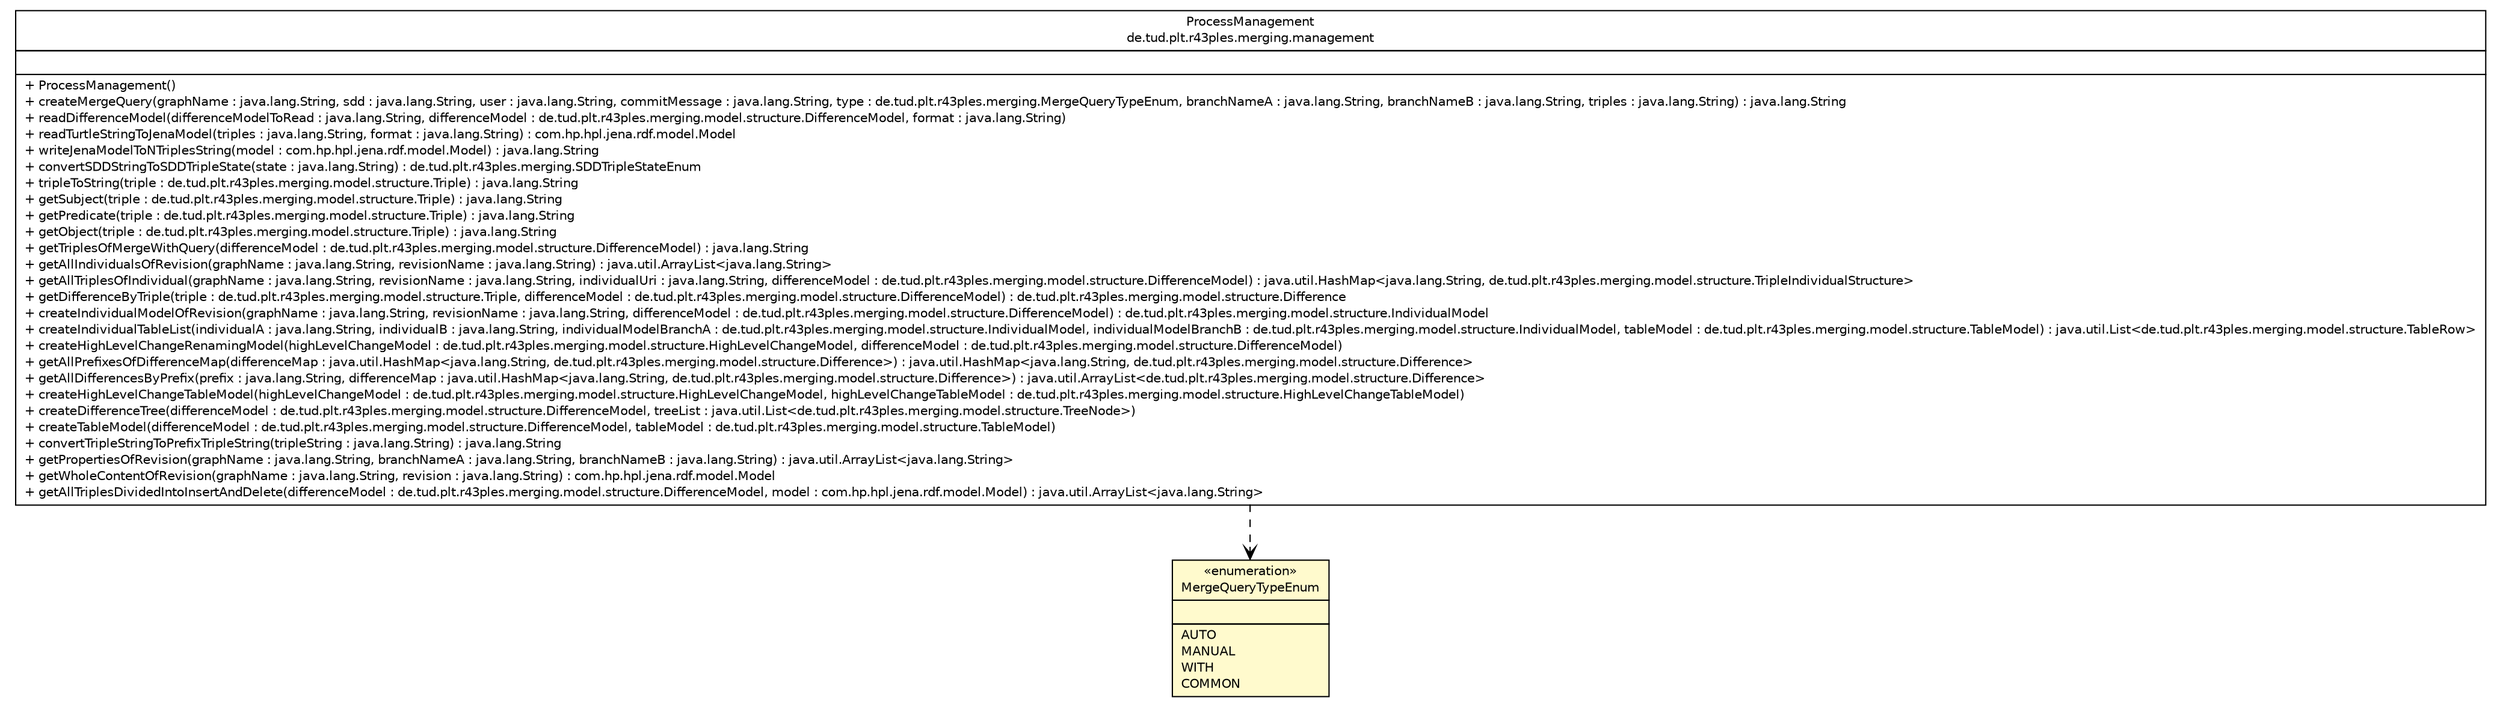 #!/usr/local/bin/dot
#
# Class diagram 
# Generated by UMLGraph version R5_6-24-gf6e263 (http://www.umlgraph.org/)
#

digraph G {
	edge [fontname="Helvetica",fontsize=10,labelfontname="Helvetica",labelfontsize=10];
	node [fontname="Helvetica",fontsize=10,shape=plaintext];
	nodesep=0.25;
	ranksep=0.5;
	// de.tud.plt.r43ples.merging.management.ProcessManagement
	c3307 [label=<<table title="de.tud.plt.r43ples.merging.management.ProcessManagement" border="0" cellborder="1" cellspacing="0" cellpadding="2" port="p" href="./management/ProcessManagement.html">
		<tr><td><table border="0" cellspacing="0" cellpadding="1">
<tr><td align="center" balign="center"> ProcessManagement </td></tr>
<tr><td align="center" balign="center"> de.tud.plt.r43ples.merging.management </td></tr>
		</table></td></tr>
		<tr><td><table border="0" cellspacing="0" cellpadding="1">
<tr><td align="left" balign="left">  </td></tr>
		</table></td></tr>
		<tr><td><table border="0" cellspacing="0" cellpadding="1">
<tr><td align="left" balign="left"> + ProcessManagement() </td></tr>
<tr><td align="left" balign="left"> + createMergeQuery(graphName : java.lang.String, sdd : java.lang.String, user : java.lang.String, commitMessage : java.lang.String, type : de.tud.plt.r43ples.merging.MergeQueryTypeEnum, branchNameA : java.lang.String, branchNameB : java.lang.String, triples : java.lang.String) : java.lang.String </td></tr>
<tr><td align="left" balign="left"> + readDifferenceModel(differenceModelToRead : java.lang.String, differenceModel : de.tud.plt.r43ples.merging.model.structure.DifferenceModel, format : java.lang.String) </td></tr>
<tr><td align="left" balign="left"> + readTurtleStringToJenaModel(triples : java.lang.String, format : java.lang.String) : com.hp.hpl.jena.rdf.model.Model </td></tr>
<tr><td align="left" balign="left"> + writeJenaModelToNTriplesString(model : com.hp.hpl.jena.rdf.model.Model) : java.lang.String </td></tr>
<tr><td align="left" balign="left"> + convertSDDStringToSDDTripleState(state : java.lang.String) : de.tud.plt.r43ples.merging.SDDTripleStateEnum </td></tr>
<tr><td align="left" balign="left"> + tripleToString(triple : de.tud.plt.r43ples.merging.model.structure.Triple) : java.lang.String </td></tr>
<tr><td align="left" balign="left"> + getSubject(triple : de.tud.plt.r43ples.merging.model.structure.Triple) : java.lang.String </td></tr>
<tr><td align="left" balign="left"> + getPredicate(triple : de.tud.plt.r43ples.merging.model.structure.Triple) : java.lang.String </td></tr>
<tr><td align="left" balign="left"> + getObject(triple : de.tud.plt.r43ples.merging.model.structure.Triple) : java.lang.String </td></tr>
<tr><td align="left" balign="left"> + getTriplesOfMergeWithQuery(differenceModel : de.tud.plt.r43ples.merging.model.structure.DifferenceModel) : java.lang.String </td></tr>
<tr><td align="left" balign="left"> + getAllIndividualsOfRevision(graphName : java.lang.String, revisionName : java.lang.String) : java.util.ArrayList&lt;java.lang.String&gt; </td></tr>
<tr><td align="left" balign="left"> + getAllTriplesOfIndividual(graphName : java.lang.String, revisionName : java.lang.String, individualUri : java.lang.String, differenceModel : de.tud.plt.r43ples.merging.model.structure.DifferenceModel) : java.util.HashMap&lt;java.lang.String, de.tud.plt.r43ples.merging.model.structure.TripleIndividualStructure&gt; </td></tr>
<tr><td align="left" balign="left"> + getDifferenceByTriple(triple : de.tud.plt.r43ples.merging.model.structure.Triple, differenceModel : de.tud.plt.r43ples.merging.model.structure.DifferenceModel) : de.tud.plt.r43ples.merging.model.structure.Difference </td></tr>
<tr><td align="left" balign="left"> + createIndividualModelOfRevision(graphName : java.lang.String, revisionName : java.lang.String, differenceModel : de.tud.plt.r43ples.merging.model.structure.DifferenceModel) : de.tud.plt.r43ples.merging.model.structure.IndividualModel </td></tr>
<tr><td align="left" balign="left"> + createIndividualTableList(individualA : java.lang.String, individualB : java.lang.String, individualModelBranchA : de.tud.plt.r43ples.merging.model.structure.IndividualModel, individualModelBranchB : de.tud.plt.r43ples.merging.model.structure.IndividualModel, tableModel : de.tud.plt.r43ples.merging.model.structure.TableModel) : java.util.List&lt;de.tud.plt.r43ples.merging.model.structure.TableRow&gt; </td></tr>
<tr><td align="left" balign="left"> + createHighLevelChangeRenamingModel(highLevelChangeModel : de.tud.plt.r43ples.merging.model.structure.HighLevelChangeModel, differenceModel : de.tud.plt.r43ples.merging.model.structure.DifferenceModel) </td></tr>
<tr><td align="left" balign="left"> + getAllPrefixesOfDifferenceMap(differenceMap : java.util.HashMap&lt;java.lang.String, de.tud.plt.r43ples.merging.model.structure.Difference&gt;) : java.util.HashMap&lt;java.lang.String, de.tud.plt.r43ples.merging.model.structure.Difference&gt; </td></tr>
<tr><td align="left" balign="left"> + getAllDifferencesByPrefix(prefix : java.lang.String, differenceMap : java.util.HashMap&lt;java.lang.String, de.tud.plt.r43ples.merging.model.structure.Difference&gt;) : java.util.ArrayList&lt;de.tud.plt.r43ples.merging.model.structure.Difference&gt; </td></tr>
<tr><td align="left" balign="left"> + createHighLevelChangeTableModel(highLevelChangeModel : de.tud.plt.r43ples.merging.model.structure.HighLevelChangeModel, highLevelChangeTableModel : de.tud.plt.r43ples.merging.model.structure.HighLevelChangeTableModel) </td></tr>
<tr><td align="left" balign="left"> + createDifferenceTree(differenceModel : de.tud.plt.r43ples.merging.model.structure.DifferenceModel, treeList : java.util.List&lt;de.tud.plt.r43ples.merging.model.structure.TreeNode&gt;) </td></tr>
<tr><td align="left" balign="left"> + createTableModel(differenceModel : de.tud.plt.r43ples.merging.model.structure.DifferenceModel, tableModel : de.tud.plt.r43ples.merging.model.structure.TableModel) </td></tr>
<tr><td align="left" balign="left"> + convertTripleStringToPrefixTripleString(tripleString : java.lang.String) : java.lang.String </td></tr>
<tr><td align="left" balign="left"> + getPropertiesOfRevision(graphName : java.lang.String, branchNameA : java.lang.String, branchNameB : java.lang.String) : java.util.ArrayList&lt;java.lang.String&gt; </td></tr>
<tr><td align="left" balign="left"> + getWholeContentOfRevision(graphName : java.lang.String, revision : java.lang.String) : com.hp.hpl.jena.rdf.model.Model </td></tr>
<tr><td align="left" balign="left"> + getAllTriplesDividedIntoInsertAndDelete(differenceModel : de.tud.plt.r43ples.merging.model.structure.DifferenceModel, model : com.hp.hpl.jena.rdf.model.Model) : java.util.ArrayList&lt;java.lang.String&gt; </td></tr>
		</table></td></tr>
		</table>>, URL="./management/ProcessManagement.html", fontname="Helvetica", fontcolor="black", fontsize=10.0];
	// de.tud.plt.r43ples.merging.MergeQueryTypeEnum
	c3317 [label=<<table title="de.tud.plt.r43ples.merging.MergeQueryTypeEnum" border="0" cellborder="1" cellspacing="0" cellpadding="2" port="p" bgcolor="lemonChiffon" href="./MergeQueryTypeEnum.html">
		<tr><td><table border="0" cellspacing="0" cellpadding="1">
<tr><td align="center" balign="center"> &#171;enumeration&#187; </td></tr>
<tr><td align="center" balign="center"> MergeQueryTypeEnum </td></tr>
		</table></td></tr>
		<tr><td><table border="0" cellspacing="0" cellpadding="1">
<tr><td align="left" balign="left">  </td></tr>
		</table></td></tr>
		<tr><td><table border="0" cellspacing="0" cellpadding="1">
<tr><td align="left" balign="left"> AUTO </td></tr>
<tr><td align="left" balign="left"> MANUAL </td></tr>
<tr><td align="left" balign="left"> WITH </td></tr>
<tr><td align="left" balign="left"> COMMON </td></tr>
		</table></td></tr>
		</table>>, URL="./MergeQueryTypeEnum.html", fontname="Helvetica", fontcolor="black", fontsize=10.0];
	// de.tud.plt.r43ples.merging.management.ProcessManagement DEPEND de.tud.plt.r43ples.merging.MergeQueryTypeEnum
	c3307:p -> c3317:p [taillabel="", label="", headlabel="", fontname="Helvetica", fontcolor="black", fontsize=10.0, color="black", arrowhead=open, style=dashed];
}

